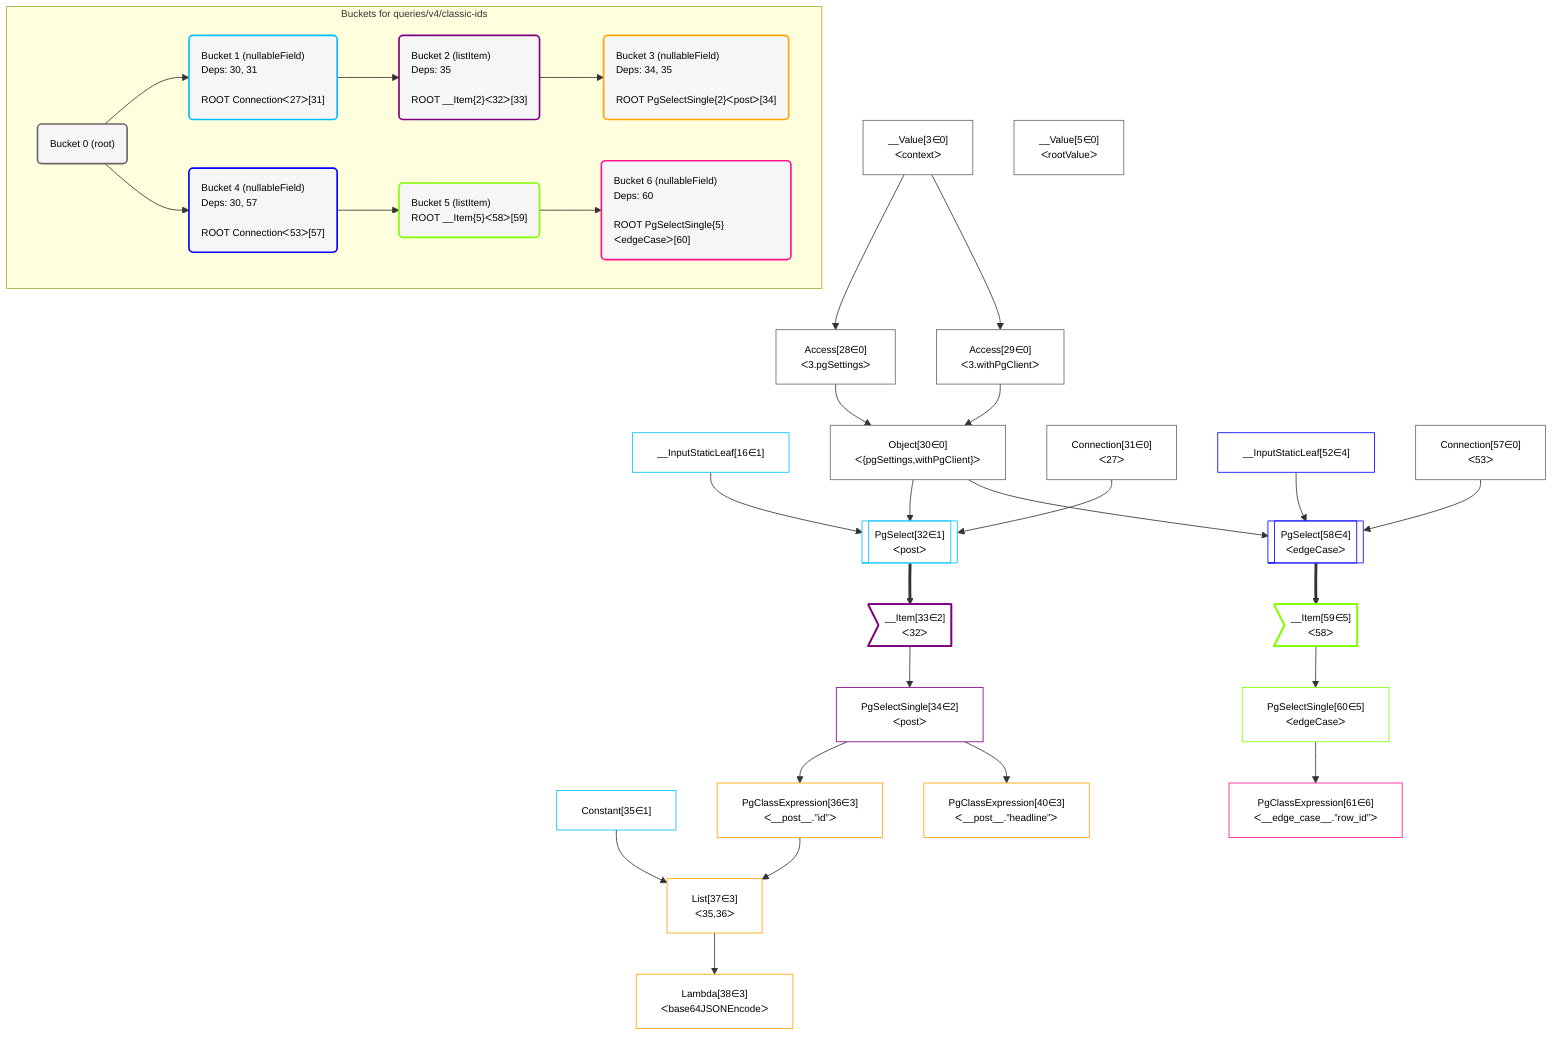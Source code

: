 %%{init: {'themeVariables': { 'fontSize': '12px'}}}%%
graph TD
    classDef path fill:#eee,stroke:#000,color:#000
    classDef plan fill:#fff,stroke-width:1px,color:#000
    classDef itemplan fill:#fff,stroke-width:2px,color:#000
    classDef sideeffectplan fill:#f00,stroke-width:2px,color:#000
    classDef bucket fill:#f6f6f6,color:#000,stroke-width:2px,text-align:left


    %% define steps
    __Value3["__Value[3∈0]<br />ᐸcontextᐳ"]:::plan
    __Value5["__Value[5∈0]<br />ᐸrootValueᐳ"]:::plan
    __InputStaticLeaf16["__InputStaticLeaf[16∈1]"]:::plan
    Access28["Access[28∈0]<br />ᐸ3.pgSettingsᐳ"]:::plan
    Access29["Access[29∈0]<br />ᐸ3.withPgClientᐳ"]:::plan
    Object30["Object[30∈0]<br />ᐸ{pgSettings,withPgClient}ᐳ"]:::plan
    Connection31["Connection[31∈0]<br />ᐸ27ᐳ"]:::plan
    PgSelect32[["PgSelect[32∈1]<br />ᐸpostᐳ"]]:::plan
    __Item33>"__Item[33∈2]<br />ᐸ32ᐳ"]:::itemplan
    PgSelectSingle34["PgSelectSingle[34∈2]<br />ᐸpostᐳ"]:::plan
    Constant35["Constant[35∈1]"]:::plan
    PgClassExpression36["PgClassExpression[36∈3]<br />ᐸ__post__.”id”ᐳ"]:::plan
    List37["List[37∈3]<br />ᐸ35,36ᐳ"]:::plan
    Lambda38["Lambda[38∈3]<br />ᐸbase64JSONEncodeᐳ"]:::plan
    PgClassExpression40["PgClassExpression[40∈3]<br />ᐸ__post__.”headline”ᐳ"]:::plan
    __InputStaticLeaf52["__InputStaticLeaf[52∈4]"]:::plan
    Connection57["Connection[57∈0]<br />ᐸ53ᐳ"]:::plan
    PgSelect58[["PgSelect[58∈4]<br />ᐸedgeCaseᐳ"]]:::plan
    __Item59>"__Item[59∈5]<br />ᐸ58ᐳ"]:::itemplan
    PgSelectSingle60["PgSelectSingle[60∈5]<br />ᐸedgeCaseᐳ"]:::plan
    PgClassExpression61["PgClassExpression[61∈6]<br />ᐸ__edge_case__.”row_id”ᐳ"]:::plan

    %% plan dependencies
    __Value3 --> Access28
    __Value3 --> Access29
    Access28 & Access29 --> Object30
    Object30 & __InputStaticLeaf16 & Connection31 --> PgSelect32
    PgSelect32 ==> __Item33
    __Item33 --> PgSelectSingle34
    PgSelectSingle34 --> PgClassExpression36
    Constant35 & PgClassExpression36 --> List37
    List37 --> Lambda38
    PgSelectSingle34 --> PgClassExpression40
    Object30 & __InputStaticLeaf52 & Connection57 --> PgSelect58
    PgSelect58 ==> __Item59
    __Item59 --> PgSelectSingle60
    PgSelectSingle60 --> PgClassExpression61

    subgraph "Buckets for queries/v4/classic-ids"
    Bucket0("Bucket 0 (root)"):::bucket
    classDef bucket0 stroke:#696969
    class Bucket0,__Value3,__Value5,Access28,Access29,Object30,Connection31,Connection57 bucket0
    Bucket1("Bucket 1 (nullableField)<br />Deps: 30, 31<br /><br />ROOT Connectionᐸ27ᐳ[31]"):::bucket
    classDef bucket1 stroke:#00bfff
    class Bucket1,__InputStaticLeaf16,PgSelect32,Constant35 bucket1
    Bucket2("Bucket 2 (listItem)<br />Deps: 35<br /><br />ROOT __Item{2}ᐸ32ᐳ[33]"):::bucket
    classDef bucket2 stroke:#7f007f
    class Bucket2,__Item33,PgSelectSingle34 bucket2
    Bucket3("Bucket 3 (nullableField)<br />Deps: 34, 35<br /><br />ROOT PgSelectSingle{2}ᐸpostᐳ[34]"):::bucket
    classDef bucket3 stroke:#ffa500
    class Bucket3,PgClassExpression36,List37,Lambda38,PgClassExpression40 bucket3
    Bucket4("Bucket 4 (nullableField)<br />Deps: 30, 57<br /><br />ROOT Connectionᐸ53ᐳ[57]"):::bucket
    classDef bucket4 stroke:#0000ff
    class Bucket4,__InputStaticLeaf52,PgSelect58 bucket4
    Bucket5("Bucket 5 (listItem)<br />ROOT __Item{5}ᐸ58ᐳ[59]"):::bucket
    classDef bucket5 stroke:#7fff00
    class Bucket5,__Item59,PgSelectSingle60 bucket5
    Bucket6("Bucket 6 (nullableField)<br />Deps: 60<br /><br />ROOT PgSelectSingle{5}ᐸedgeCaseᐳ[60]"):::bucket
    classDef bucket6 stroke:#ff1493
    class Bucket6,PgClassExpression61 bucket6
    Bucket0 --> Bucket1 & Bucket4
    Bucket1 --> Bucket2
    Bucket2 --> Bucket3
    Bucket4 --> Bucket5
    Bucket5 --> Bucket6
    end